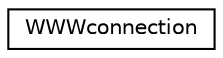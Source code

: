 digraph "Graphical Class Hierarchy"
{
 // INTERACTIVE_SVG=YES
 // LATEX_PDF_SIZE
  edge [fontname="Helvetica",fontsize="10",labelfontname="Helvetica",labelfontsize="10"];
  node [fontname="Helvetica",fontsize="10",shape=record];
  rankdir="LR";
  Node0 [label="WWWconnection",height=0.2,width=0.4,color="black", fillcolor="white", style="filled",URL="$classWWWconnection.html",tooltip=" "];
}
